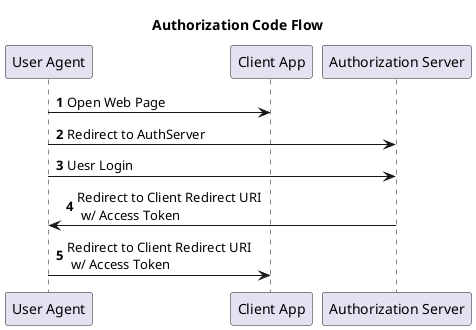 @startuml
autonumber
title "Authorization Code Flow"

participant "User Agent" as UserAgent
participant "Client App" as Client
participant "Authorization Server" as AuthServer


UserAgent -> Client : Open Web Page
UserAgent -> AuthServer : Redirect to AuthServer

UserAgent -> AuthServer : Uesr Login
AuthServer -> UserAgent : Redirect to Client Redirect URI \n w/ Access Token

UserAgent -> Client: Redirect to Client Redirect URI \n w/ Access Token
@enduml